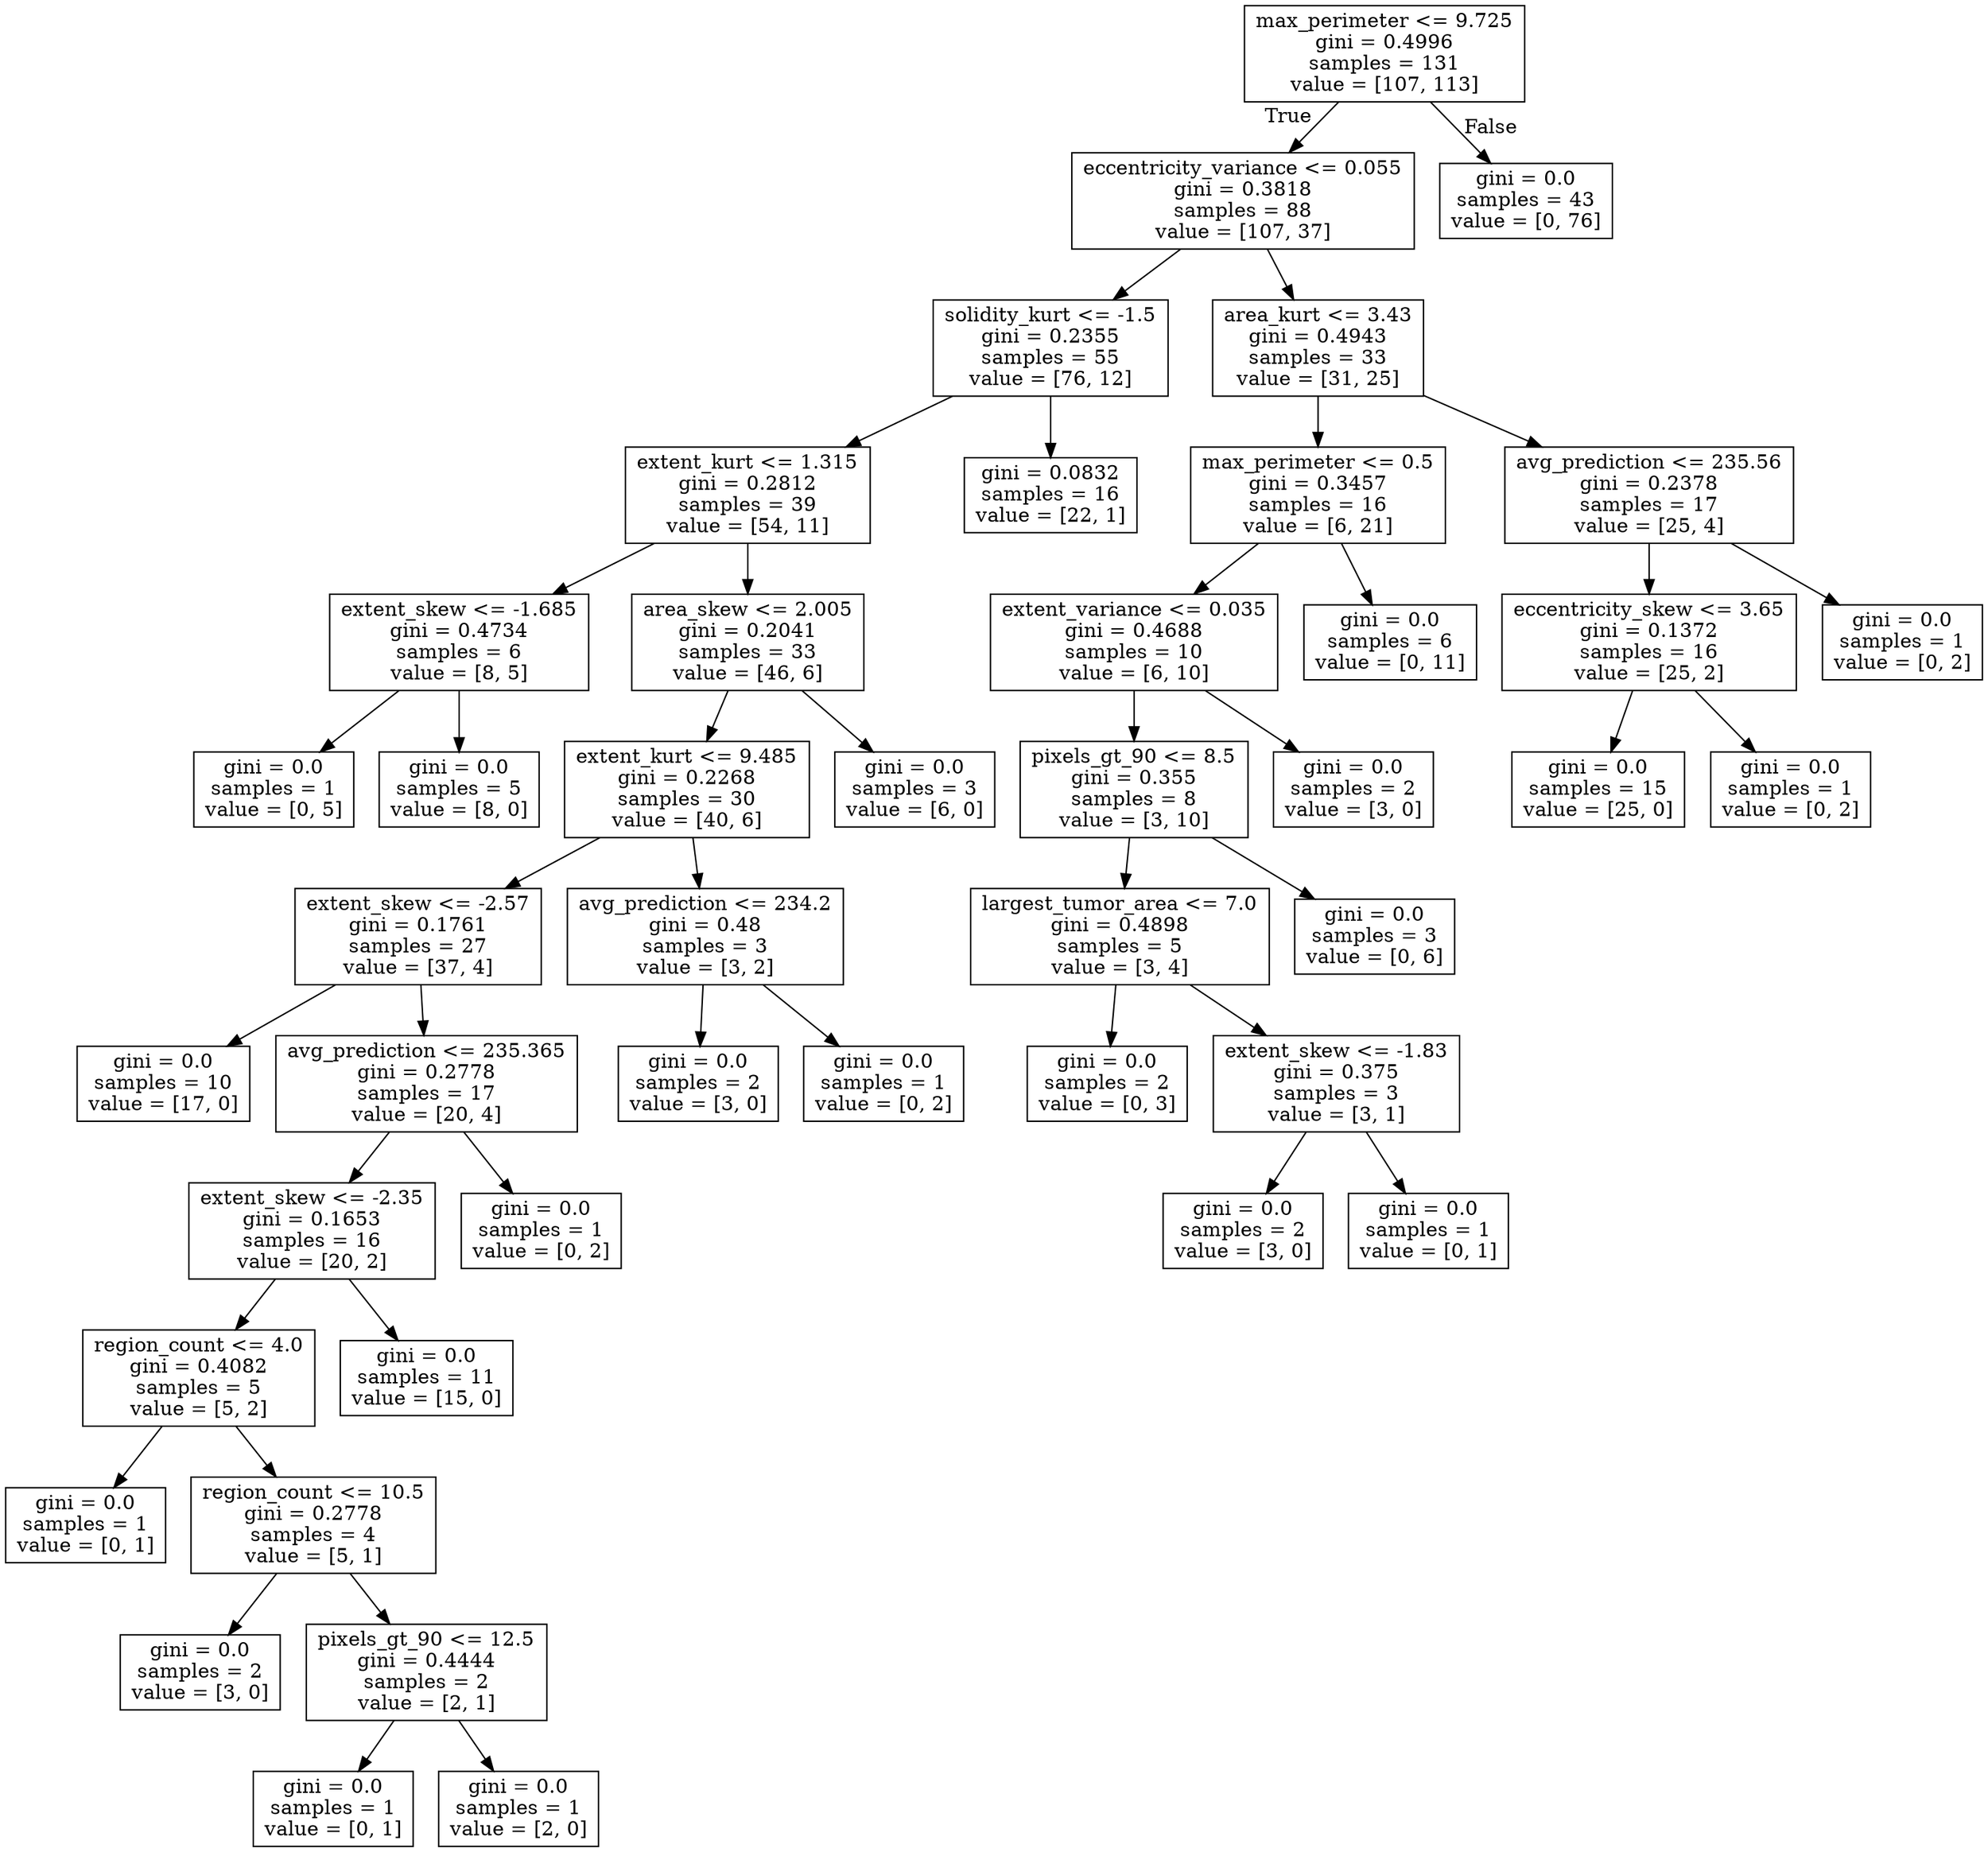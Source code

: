 digraph Tree {
node [shape=box] ;
0 [label="max_perimeter <= 9.725\ngini = 0.4996\nsamples = 131\nvalue = [107, 113]"] ;
1 [label="eccentricity_variance <= 0.055\ngini = 0.3818\nsamples = 88\nvalue = [107, 37]"] ;
0 -> 1 [labeldistance=2.5, labelangle=45, headlabel="True"] ;
2 [label="solidity_kurt <= -1.5\ngini = 0.2355\nsamples = 55\nvalue = [76, 12]"] ;
1 -> 2 ;
3 [label="extent_kurt <= 1.315\ngini = 0.2812\nsamples = 39\nvalue = [54, 11]"] ;
2 -> 3 ;
4 [label="extent_skew <= -1.685\ngini = 0.4734\nsamples = 6\nvalue = [8, 5]"] ;
3 -> 4 ;
5 [label="gini = 0.0\nsamples = 1\nvalue = [0, 5]"] ;
4 -> 5 ;
6 [label="gini = 0.0\nsamples = 5\nvalue = [8, 0]"] ;
4 -> 6 ;
7 [label="area_skew <= 2.005\ngini = 0.2041\nsamples = 33\nvalue = [46, 6]"] ;
3 -> 7 ;
8 [label="extent_kurt <= 9.485\ngini = 0.2268\nsamples = 30\nvalue = [40, 6]"] ;
7 -> 8 ;
9 [label="extent_skew <= -2.57\ngini = 0.1761\nsamples = 27\nvalue = [37, 4]"] ;
8 -> 9 ;
10 [label="gini = 0.0\nsamples = 10\nvalue = [17, 0]"] ;
9 -> 10 ;
11 [label="avg_prediction <= 235.365\ngini = 0.2778\nsamples = 17\nvalue = [20, 4]"] ;
9 -> 11 ;
12 [label="extent_skew <= -2.35\ngini = 0.1653\nsamples = 16\nvalue = [20, 2]"] ;
11 -> 12 ;
13 [label="region_count <= 4.0\ngini = 0.4082\nsamples = 5\nvalue = [5, 2]"] ;
12 -> 13 ;
14 [label="gini = 0.0\nsamples = 1\nvalue = [0, 1]"] ;
13 -> 14 ;
15 [label="region_count <= 10.5\ngini = 0.2778\nsamples = 4\nvalue = [5, 1]"] ;
13 -> 15 ;
16 [label="gini = 0.0\nsamples = 2\nvalue = [3, 0]"] ;
15 -> 16 ;
17 [label="pixels_gt_90 <= 12.5\ngini = 0.4444\nsamples = 2\nvalue = [2, 1]"] ;
15 -> 17 ;
18 [label="gini = 0.0\nsamples = 1\nvalue = [0, 1]"] ;
17 -> 18 ;
19 [label="gini = 0.0\nsamples = 1\nvalue = [2, 0]"] ;
17 -> 19 ;
20 [label="gini = 0.0\nsamples = 11\nvalue = [15, 0]"] ;
12 -> 20 ;
21 [label="gini = 0.0\nsamples = 1\nvalue = [0, 2]"] ;
11 -> 21 ;
22 [label="avg_prediction <= 234.2\ngini = 0.48\nsamples = 3\nvalue = [3, 2]"] ;
8 -> 22 ;
23 [label="gini = 0.0\nsamples = 2\nvalue = [3, 0]"] ;
22 -> 23 ;
24 [label="gini = 0.0\nsamples = 1\nvalue = [0, 2]"] ;
22 -> 24 ;
25 [label="gini = 0.0\nsamples = 3\nvalue = [6, 0]"] ;
7 -> 25 ;
26 [label="gini = 0.0832\nsamples = 16\nvalue = [22, 1]"] ;
2 -> 26 ;
27 [label="area_kurt <= 3.43\ngini = 0.4943\nsamples = 33\nvalue = [31, 25]"] ;
1 -> 27 ;
28 [label="max_perimeter <= 0.5\ngini = 0.3457\nsamples = 16\nvalue = [6, 21]"] ;
27 -> 28 ;
29 [label="extent_variance <= 0.035\ngini = 0.4688\nsamples = 10\nvalue = [6, 10]"] ;
28 -> 29 ;
30 [label="pixels_gt_90 <= 8.5\ngini = 0.355\nsamples = 8\nvalue = [3, 10]"] ;
29 -> 30 ;
31 [label="largest_tumor_area <= 7.0\ngini = 0.4898\nsamples = 5\nvalue = [3, 4]"] ;
30 -> 31 ;
32 [label="gini = 0.0\nsamples = 2\nvalue = [0, 3]"] ;
31 -> 32 ;
33 [label="extent_skew <= -1.83\ngini = 0.375\nsamples = 3\nvalue = [3, 1]"] ;
31 -> 33 ;
34 [label="gini = 0.0\nsamples = 2\nvalue = [3, 0]"] ;
33 -> 34 ;
35 [label="gini = 0.0\nsamples = 1\nvalue = [0, 1]"] ;
33 -> 35 ;
36 [label="gini = 0.0\nsamples = 3\nvalue = [0, 6]"] ;
30 -> 36 ;
37 [label="gini = 0.0\nsamples = 2\nvalue = [3, 0]"] ;
29 -> 37 ;
38 [label="gini = 0.0\nsamples = 6\nvalue = [0, 11]"] ;
28 -> 38 ;
39 [label="avg_prediction <= 235.56\ngini = 0.2378\nsamples = 17\nvalue = [25, 4]"] ;
27 -> 39 ;
40 [label="eccentricity_skew <= 3.65\ngini = 0.1372\nsamples = 16\nvalue = [25, 2]"] ;
39 -> 40 ;
41 [label="gini = 0.0\nsamples = 15\nvalue = [25, 0]"] ;
40 -> 41 ;
42 [label="gini = 0.0\nsamples = 1\nvalue = [0, 2]"] ;
40 -> 42 ;
43 [label="gini = 0.0\nsamples = 1\nvalue = [0, 2]"] ;
39 -> 43 ;
44 [label="gini = 0.0\nsamples = 43\nvalue = [0, 76]"] ;
0 -> 44 [labeldistance=2.5, labelangle=-45, headlabel="False"] ;
}